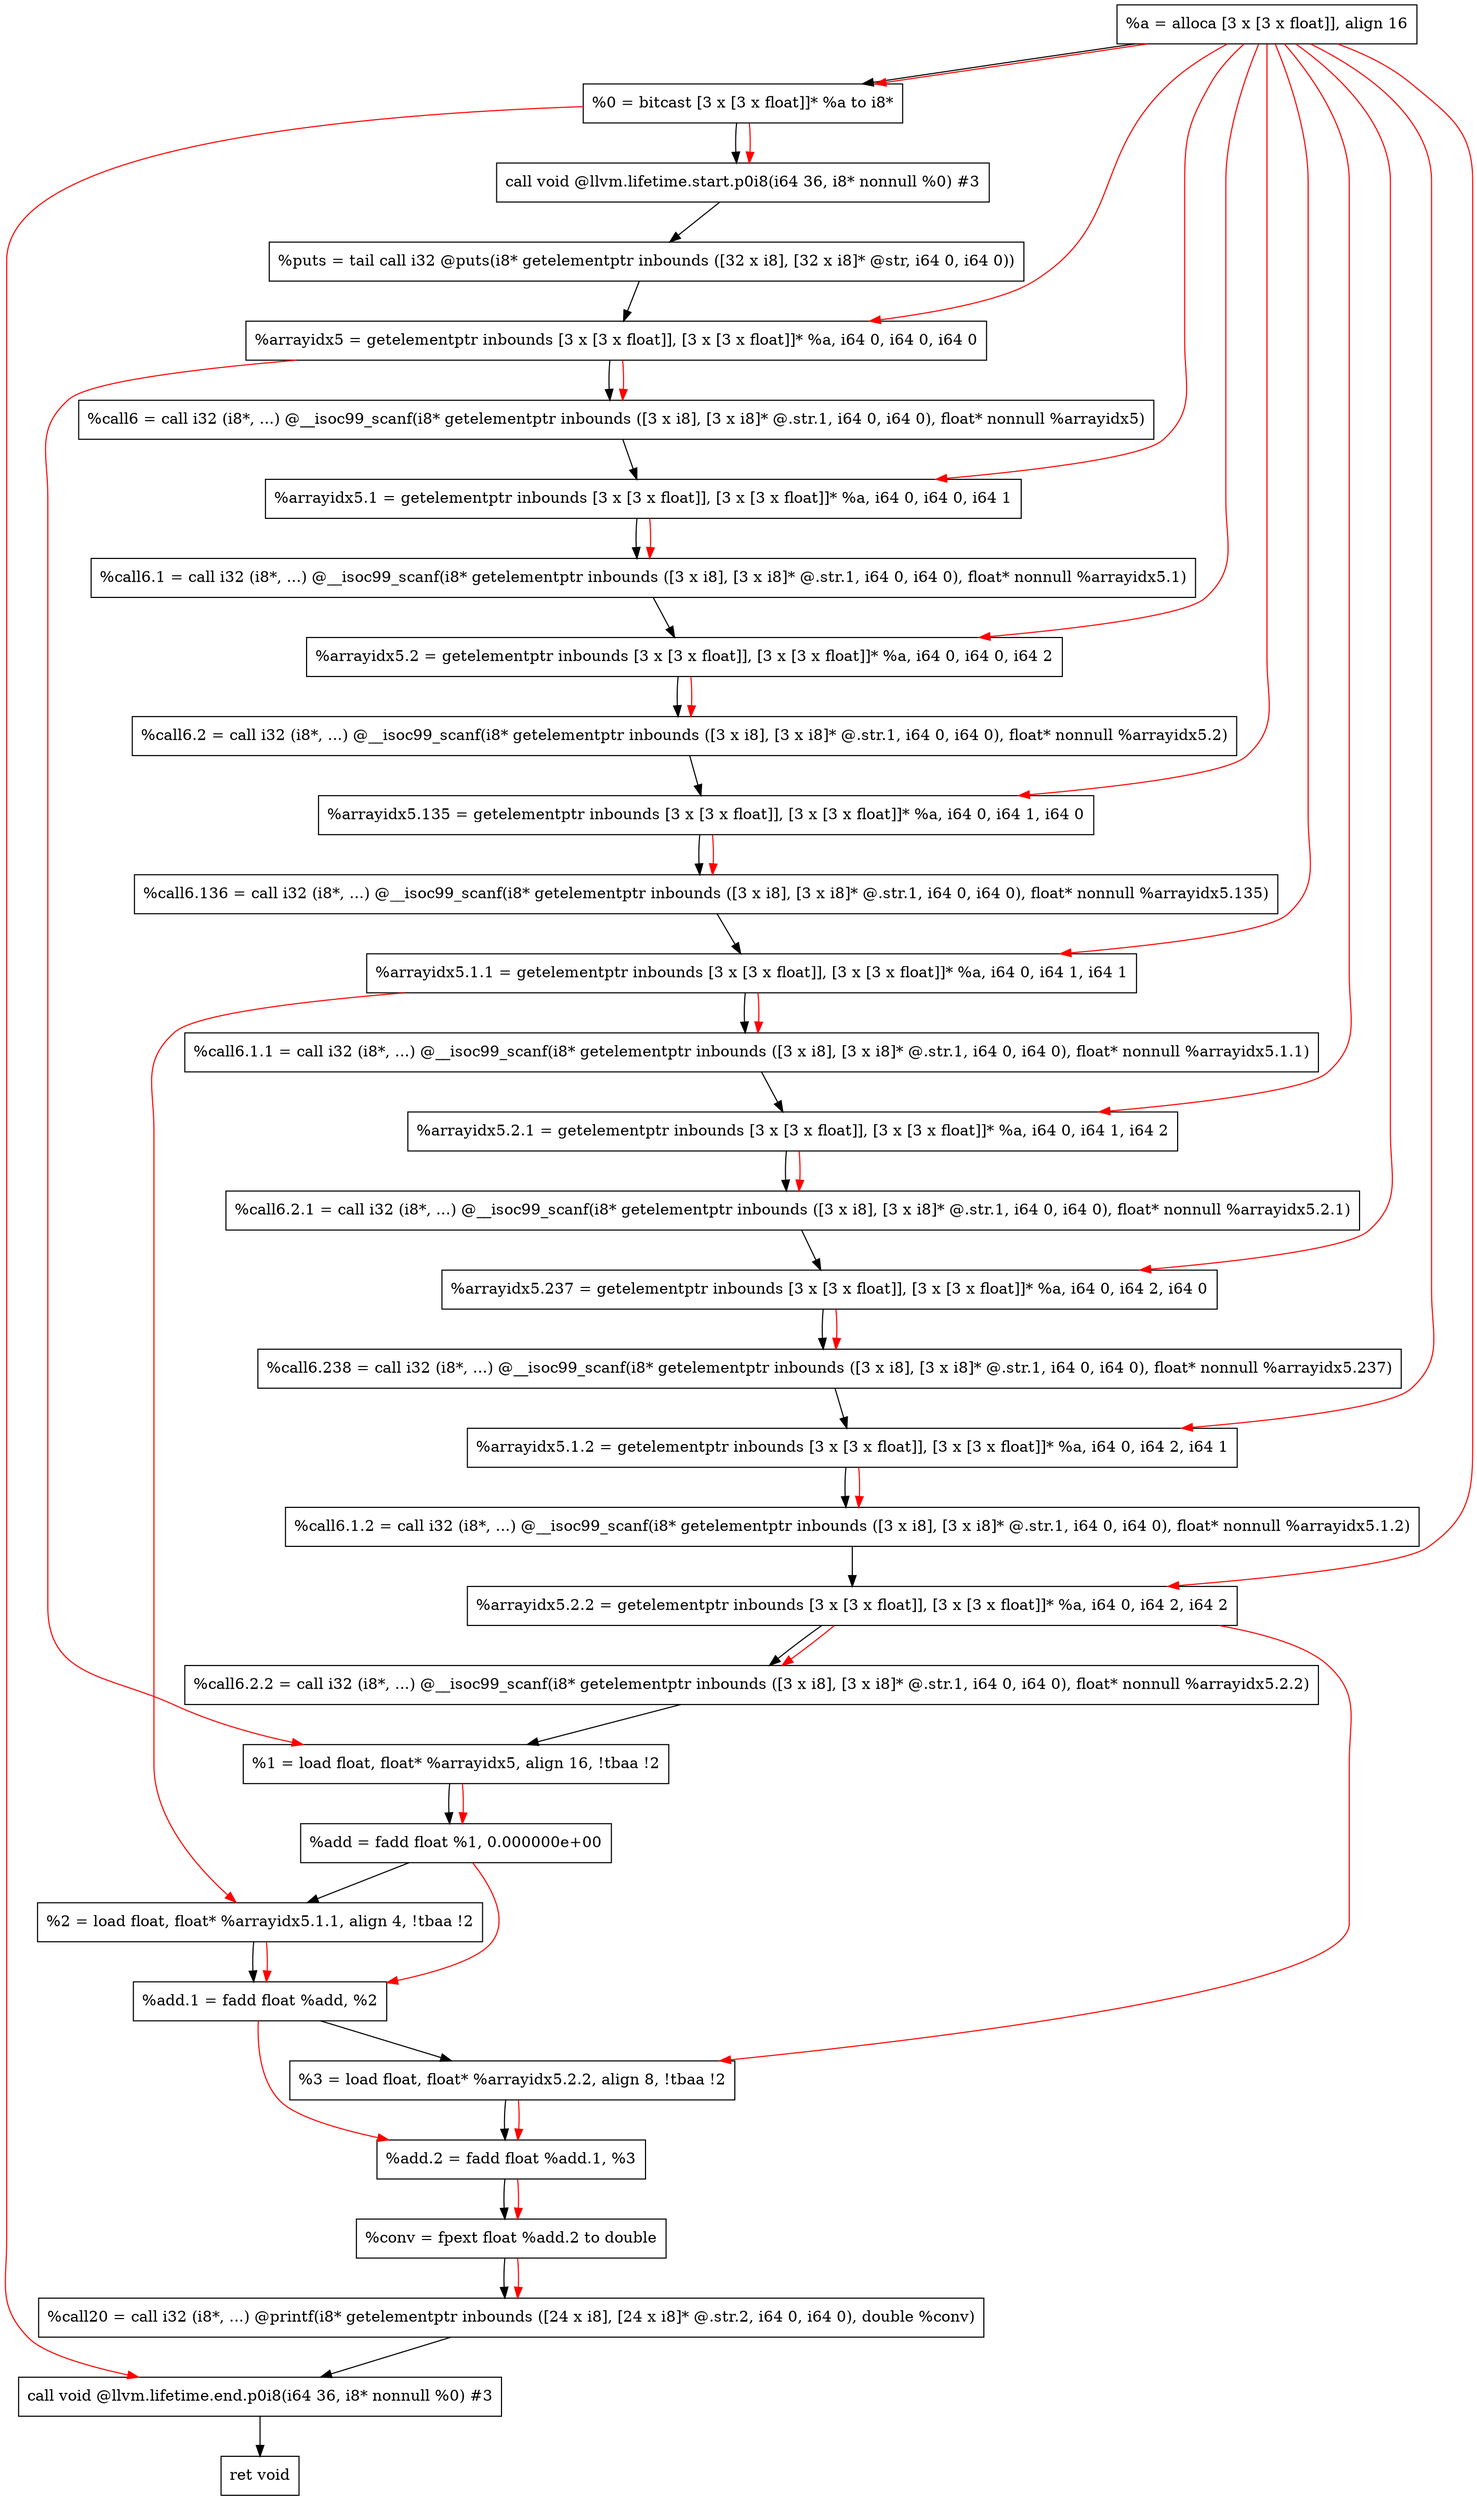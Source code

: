 digraph "CDFG for'func' function" {
	Node0x564a4c8cdde8[shape=record, label="  %a = alloca [3 x [3 x float]], align 16"];
	Node0x564a4c8ce4a8[shape=record, label="  %0 = bitcast [3 x [3 x float]]* %a to i8*"];
	Node0x564a4c8ce908[shape=record, label="  call void @llvm.lifetime.start.p0i8(i64 36, i8* nonnull %0) #3"];
	Node0x564a4c8ced20[shape=record, label="  %puts = tail call i32 @puts(i8* getelementptr inbounds ([32 x i8], [32 x i8]* @str, i64 0, i64 0))"];
	Node0x564a4c8cee40[shape=record, label="  %arrayidx5 = getelementptr inbounds [3 x [3 x float]], [3 x [3 x float]]* %a, i64 0, i64 0, i64 0"];
	Node0x564a4c8cf068[shape=record, label="  %call6 = call i32 (i8*, ...) @__isoc99_scanf(i8* getelementptr inbounds ([3 x i8], [3 x i8]* @.str.1, i64 0, i64 0), float* nonnull %arrayidx5)"];
	Node0x564a4c8cf1a0[shape=record, label="  %arrayidx5.1 = getelementptr inbounds [3 x [3 x float]], [3 x [3 x float]]* %a, i64 0, i64 0, i64 1"];
	Node0x564a4c8cf288[shape=record, label="  %call6.1 = call i32 (i8*, ...) @__isoc99_scanf(i8* getelementptr inbounds ([3 x i8], [3 x i8]* @.str.1, i64 0, i64 0), float* nonnull %arrayidx5.1)"];
	Node0x564a4c8cf3c0[shape=record, label="  %arrayidx5.2 = getelementptr inbounds [3 x [3 x float]], [3 x [3 x float]]* %a, i64 0, i64 0, i64 2"];
	Node0x564a4c8cf4a8[shape=record, label="  %call6.2 = call i32 (i8*, ...) @__isoc99_scanf(i8* getelementptr inbounds ([3 x i8], [3 x i8]* @.str.1, i64 0, i64 0), float* nonnull %arrayidx5.2)"];
	Node0x564a4c8cf5b0[shape=record, label="  %arrayidx5.135 = getelementptr inbounds [3 x [3 x float]], [3 x [3 x float]]* %a, i64 0, i64 1, i64 0"];
	Node0x564a4c8cf698[shape=record, label="  %call6.136 = call i32 (i8*, ...) @__isoc99_scanf(i8* getelementptr inbounds ([3 x i8], [3 x i8]* @.str.1, i64 0, i64 0), float* nonnull %arrayidx5.135)"];
	Node0x564a4c8cf7d0[shape=record, label="  %arrayidx5.1.1 = getelementptr inbounds [3 x [3 x float]], [3 x [3 x float]]* %a, i64 0, i64 1, i64 1"];
	Node0x564a4c8cf898[shape=record, label="  %call6.1.1 = call i32 (i8*, ...) @__isoc99_scanf(i8* getelementptr inbounds ([3 x i8], [3 x i8]* @.str.1, i64 0, i64 0), float* nonnull %arrayidx5.1.1)"];
	Node0x564a4c8cfb70[shape=record, label="  %arrayidx5.2.1 = getelementptr inbounds [3 x [3 x float]], [3 x [3 x float]]* %a, i64 0, i64 1, i64 2"];
	Node0x564a4c8cfc38[shape=record, label="  %call6.2.1 = call i32 (i8*, ...) @__isoc99_scanf(i8* getelementptr inbounds ([3 x i8], [3 x i8]* @.str.1, i64 0, i64 0), float* nonnull %arrayidx5.2.1)"];
	Node0x564a4c8cfd70[shape=record, label="  %arrayidx5.237 = getelementptr inbounds [3 x [3 x float]], [3 x [3 x float]]* %a, i64 0, i64 2, i64 0"];
	Node0x564a4c8cfe38[shape=record, label="  %call6.238 = call i32 (i8*, ...) @__isoc99_scanf(i8* getelementptr inbounds ([3 x i8], [3 x i8]* @.str.1, i64 0, i64 0), float* nonnull %arrayidx5.237)"];
	Node0x564a4c8cff70[shape=record, label="  %arrayidx5.1.2 = getelementptr inbounds [3 x [3 x float]], [3 x [3 x float]]* %a, i64 0, i64 2, i64 1"];
	Node0x564a4c8d0038[shape=record, label="  %call6.1.2 = call i32 (i8*, ...) @__isoc99_scanf(i8* getelementptr inbounds ([3 x i8], [3 x i8]* @.str.1, i64 0, i64 0), float* nonnull %arrayidx5.1.2)"];
	Node0x564a4c8d0170[shape=record, label="  %arrayidx5.2.2 = getelementptr inbounds [3 x [3 x float]], [3 x [3 x float]]* %a, i64 0, i64 2, i64 2"];
	Node0x564a4c8d0238[shape=record, label="  %call6.2.2 = call i32 (i8*, ...) @__isoc99_scanf(i8* getelementptr inbounds ([3 x i8], [3 x i8]* @.str.1, i64 0, i64 0), float* nonnull %arrayidx5.2.2)"];
	Node0x564a4c8d0328[shape=record, label="  %1 = load float, float* %arrayidx5, align 16, !tbaa !2"];
	Node0x564a4c8d1ca0[shape=record, label="  %add = fadd float %1, 0.000000e+00"];
	Node0x564a4c8d1cf8[shape=record, label="  %2 = load float, float* %arrayidx5.1.1, align 4, !tbaa !2"];
	Node0x564a4c8d23b0[shape=record, label="  %add.1 = fadd float %add, %2"];
	Node0x564a4c8d2408[shape=record, label="  %3 = load float, float* %arrayidx5.2.2, align 8, !tbaa !2"];
	Node0x564a4c8d2480[shape=record, label="  %add.2 = fadd float %add.1, %3"];
	Node0x564a4c8d24f8[shape=record, label="  %conv = fpext float %add.2 to double"];
	Node0x564a4c8d29f8[shape=record, label="  %call20 = call i32 (i8*, ...) @printf(i8* getelementptr inbounds ([24 x i8], [24 x i8]* @.str.2, i64 0, i64 0), double %conv)"];
	Node0x564a4c8d2c58[shape=record, label="  call void @llvm.lifetime.end.p0i8(i64 36, i8* nonnull %0) #3"];
	Node0x564a4c8d2d00[shape=record, label="  ret void"];
	Node0x564a4c8cdde8 -> Node0x564a4c8ce4a8
	Node0x564a4c8ce4a8 -> Node0x564a4c8ce908
	Node0x564a4c8ce908 -> Node0x564a4c8ced20
	Node0x564a4c8ced20 -> Node0x564a4c8cee40
	Node0x564a4c8cee40 -> Node0x564a4c8cf068
	Node0x564a4c8cf068 -> Node0x564a4c8cf1a0
	Node0x564a4c8cf1a0 -> Node0x564a4c8cf288
	Node0x564a4c8cf288 -> Node0x564a4c8cf3c0
	Node0x564a4c8cf3c0 -> Node0x564a4c8cf4a8
	Node0x564a4c8cf4a8 -> Node0x564a4c8cf5b0
	Node0x564a4c8cf5b0 -> Node0x564a4c8cf698
	Node0x564a4c8cf698 -> Node0x564a4c8cf7d0
	Node0x564a4c8cf7d0 -> Node0x564a4c8cf898
	Node0x564a4c8cf898 -> Node0x564a4c8cfb70
	Node0x564a4c8cfb70 -> Node0x564a4c8cfc38
	Node0x564a4c8cfc38 -> Node0x564a4c8cfd70
	Node0x564a4c8cfd70 -> Node0x564a4c8cfe38
	Node0x564a4c8cfe38 -> Node0x564a4c8cff70
	Node0x564a4c8cff70 -> Node0x564a4c8d0038
	Node0x564a4c8d0038 -> Node0x564a4c8d0170
	Node0x564a4c8d0170 -> Node0x564a4c8d0238
	Node0x564a4c8d0238 -> Node0x564a4c8d0328
	Node0x564a4c8d0328 -> Node0x564a4c8d1ca0
	Node0x564a4c8d1ca0 -> Node0x564a4c8d1cf8
	Node0x564a4c8d1cf8 -> Node0x564a4c8d23b0
	Node0x564a4c8d23b0 -> Node0x564a4c8d2408
	Node0x564a4c8d2408 -> Node0x564a4c8d2480
	Node0x564a4c8d2480 -> Node0x564a4c8d24f8
	Node0x564a4c8d24f8 -> Node0x564a4c8d29f8
	Node0x564a4c8d29f8 -> Node0x564a4c8d2c58
	Node0x564a4c8d2c58 -> Node0x564a4c8d2d00
edge [color=red]
	Node0x564a4c8cdde8 -> Node0x564a4c8ce4a8
	Node0x564a4c8ce4a8 -> Node0x564a4c8ce908
	Node0x564a4c8cdde8 -> Node0x564a4c8cee40
	Node0x564a4c8cee40 -> Node0x564a4c8cf068
	Node0x564a4c8cdde8 -> Node0x564a4c8cf1a0
	Node0x564a4c8cf1a0 -> Node0x564a4c8cf288
	Node0x564a4c8cdde8 -> Node0x564a4c8cf3c0
	Node0x564a4c8cf3c0 -> Node0x564a4c8cf4a8
	Node0x564a4c8cdde8 -> Node0x564a4c8cf5b0
	Node0x564a4c8cf5b0 -> Node0x564a4c8cf698
	Node0x564a4c8cdde8 -> Node0x564a4c8cf7d0
	Node0x564a4c8cf7d0 -> Node0x564a4c8cf898
	Node0x564a4c8cdde8 -> Node0x564a4c8cfb70
	Node0x564a4c8cfb70 -> Node0x564a4c8cfc38
	Node0x564a4c8cdde8 -> Node0x564a4c8cfd70
	Node0x564a4c8cfd70 -> Node0x564a4c8cfe38
	Node0x564a4c8cdde8 -> Node0x564a4c8cff70
	Node0x564a4c8cff70 -> Node0x564a4c8d0038
	Node0x564a4c8cdde8 -> Node0x564a4c8d0170
	Node0x564a4c8d0170 -> Node0x564a4c8d0238
	Node0x564a4c8cee40 -> Node0x564a4c8d0328
	Node0x564a4c8d0328 -> Node0x564a4c8d1ca0
	Node0x564a4c8cf7d0 -> Node0x564a4c8d1cf8
	Node0x564a4c8d1ca0 -> Node0x564a4c8d23b0
	Node0x564a4c8d1cf8 -> Node0x564a4c8d23b0
	Node0x564a4c8d0170 -> Node0x564a4c8d2408
	Node0x564a4c8d23b0 -> Node0x564a4c8d2480
	Node0x564a4c8d2408 -> Node0x564a4c8d2480
	Node0x564a4c8d2480 -> Node0x564a4c8d24f8
	Node0x564a4c8d24f8 -> Node0x564a4c8d29f8
	Node0x564a4c8ce4a8 -> Node0x564a4c8d2c58
}
